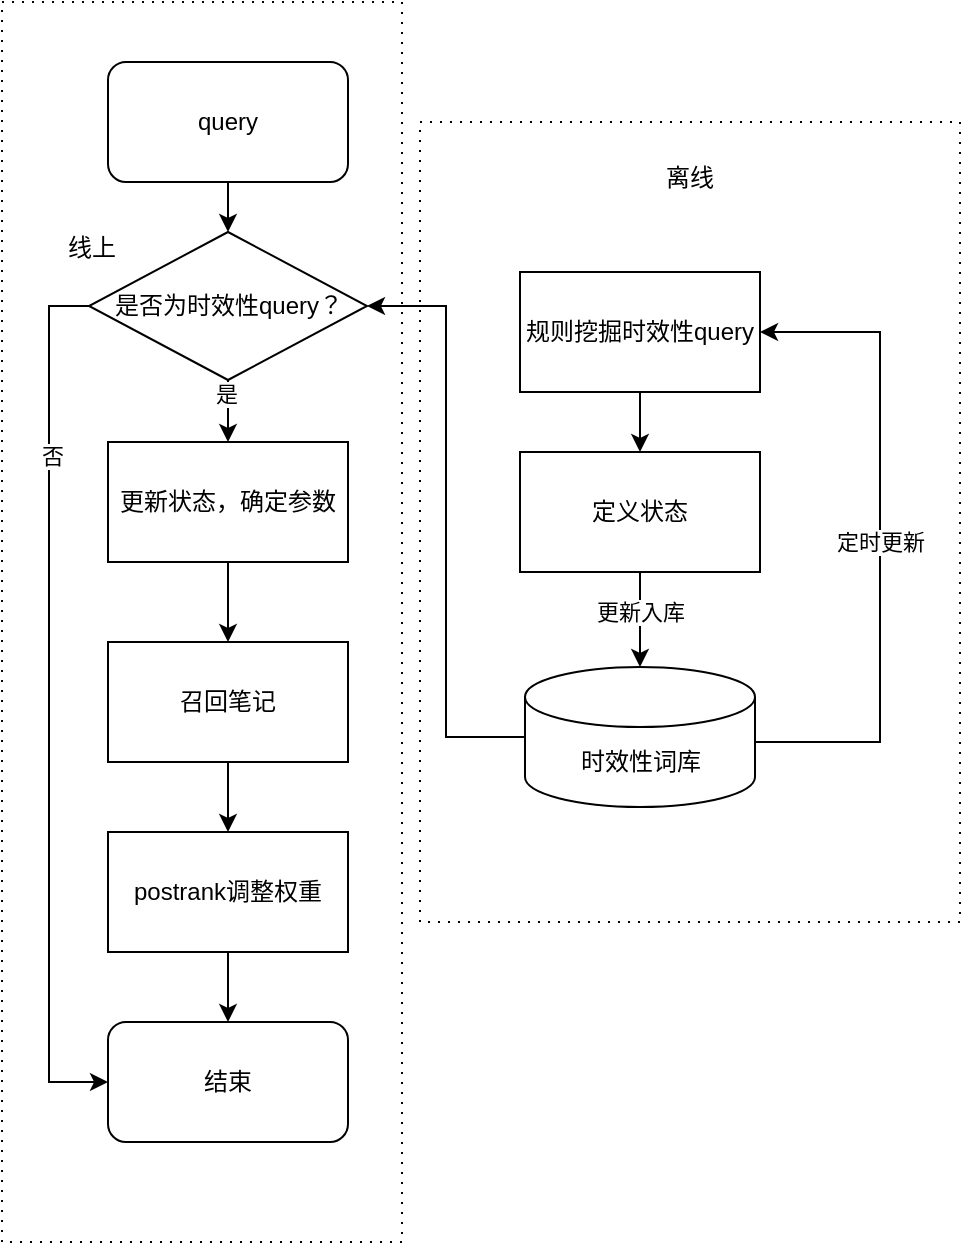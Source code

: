 <mxfile version="13.9.2" type="github">
  <diagram id="3wP3CYW0FM_uqGQw4saJ" name="Page-1">
    <mxGraphModel dx="1166" dy="706" grid="0" gridSize="10" guides="1" tooltips="1" connect="1" arrows="1" fold="1" page="1" pageScale="1" pageWidth="827" pageHeight="1169" math="0" shadow="0">
      <root>
        <mxCell id="0" />
        <mxCell id="1" parent="0" />
        <mxCell id="k7d0v9CwgHbeBsW23cDr-24" value="线上&amp;nbsp; &amp;nbsp; &amp;nbsp; &amp;nbsp; &amp;nbsp; &amp;nbsp; &amp;nbsp; &amp;nbsp; &amp;nbsp; &amp;nbsp; &amp;nbsp; &amp;nbsp; &amp;nbsp; &amp;nbsp; &amp;nbsp; &amp;nbsp; &amp;nbsp;&lt;br&gt;&lt;br&gt;&lt;br&gt;&lt;br&gt;&amp;nbsp; &amp;nbsp; &amp;nbsp; &amp;nbsp; &amp;nbsp; &amp;nbsp; &amp;nbsp; &amp;nbsp; &amp;nbsp; &amp;nbsp; &amp;nbsp; &amp;nbsp; &amp;nbsp; &amp;nbsp; &amp;nbsp; &amp;nbsp; &amp;nbsp; &amp;nbsp; &amp;nbsp;&lt;br&gt;&lt;br&gt;&lt;br&gt;&lt;br&gt;&lt;br&gt;&lt;br&gt;&lt;br&gt;&lt;br&gt;&lt;br&gt;&lt;br&gt;&lt;br&gt;&lt;br&gt;&lt;br&gt;&lt;br&gt;&lt;br&gt;&lt;br&gt;&lt;br&gt;&lt;br&gt;&lt;br&gt;&lt;br&gt;&lt;br&gt;&lt;br&gt;&lt;br&gt;" style="rounded=0;whiteSpace=wrap;html=1;dashed=1;dashPattern=1 4;" vertex="1" parent="1">
          <mxGeometry x="241" y="110" width="200" height="620" as="geometry" />
        </mxCell>
        <mxCell id="k7d0v9CwgHbeBsW23cDr-23" value="离线&lt;br&gt;&lt;br&gt;&lt;br&gt;&lt;br&gt;&lt;br&gt;&lt;br&gt;&lt;br&gt;&lt;br&gt;&lt;br&gt;&lt;br&gt;&lt;br&gt;&lt;br&gt;&lt;br&gt;&lt;br&gt;&lt;br&gt;&lt;br&gt;&lt;br&gt;&lt;br&gt;&lt;br&gt;&lt;br&gt;&lt;br&gt;&lt;br&gt;&lt;br&gt;&lt;br&gt;&lt;br&gt;" style="rounded=0;whiteSpace=wrap;html=1;dashed=1;dashPattern=1 4;" vertex="1" parent="1">
          <mxGeometry x="450" y="170" width="270" height="400" as="geometry" />
        </mxCell>
        <mxCell id="k7d0v9CwgHbeBsW23cDr-27" style="edgeStyle=orthogonalEdgeStyle;rounded=0;orthogonalLoop=1;jettySize=auto;html=1;exitX=0.5;exitY=1;exitDx=0;exitDy=0;entryX=0.5;entryY=0;entryDx=0;entryDy=0;" edge="1" parent="1" source="k7d0v9CwgHbeBsW23cDr-1" target="k7d0v9CwgHbeBsW23cDr-25">
          <mxGeometry relative="1" as="geometry" />
        </mxCell>
        <mxCell id="k7d0v9CwgHbeBsW23cDr-1" value="query" style="rounded=1;whiteSpace=wrap;html=1;" vertex="1" parent="1">
          <mxGeometry x="294" y="140" width="120" height="60" as="geometry" />
        </mxCell>
        <mxCell id="k7d0v9CwgHbeBsW23cDr-6" style="edgeStyle=orthogonalEdgeStyle;rounded=0;orthogonalLoop=1;jettySize=auto;html=1;exitX=0.5;exitY=1;exitDx=0;exitDy=0;" edge="1" parent="1" source="k7d0v9CwgHbeBsW23cDr-2" target="k7d0v9CwgHbeBsW23cDr-5">
          <mxGeometry relative="1" as="geometry" />
        </mxCell>
        <mxCell id="k7d0v9CwgHbeBsW23cDr-2" value="规则挖掘时效性query" style="rounded=0;whiteSpace=wrap;html=1;" vertex="1" parent="1">
          <mxGeometry x="500" y="245" width="120" height="60" as="geometry" />
        </mxCell>
        <mxCell id="k7d0v9CwgHbeBsW23cDr-18" value="定时更新" style="edgeStyle=orthogonalEdgeStyle;rounded=0;orthogonalLoop=1;jettySize=auto;html=1;exitX=1;exitY=0.5;exitDx=0;exitDy=0;exitPerimeter=0;entryX=1;entryY=0.5;entryDx=0;entryDy=0;" edge="1" parent="1" source="k7d0v9CwgHbeBsW23cDr-3" target="k7d0v9CwgHbeBsW23cDr-2">
          <mxGeometry relative="1" as="geometry">
            <Array as="points">
              <mxPoint x="618" y="480" />
              <mxPoint x="680" y="480" />
              <mxPoint x="680" y="275" />
            </Array>
          </mxGeometry>
        </mxCell>
        <mxCell id="k7d0v9CwgHbeBsW23cDr-32" style="edgeStyle=orthogonalEdgeStyle;rounded=0;orthogonalLoop=1;jettySize=auto;html=1;exitX=0;exitY=0.5;exitDx=0;exitDy=0;exitPerimeter=0;entryX=1;entryY=0.5;entryDx=0;entryDy=0;" edge="1" parent="1" source="k7d0v9CwgHbeBsW23cDr-3" target="k7d0v9CwgHbeBsW23cDr-25">
          <mxGeometry relative="1" as="geometry" />
        </mxCell>
        <mxCell id="k7d0v9CwgHbeBsW23cDr-3" value="时效性词库" style="shape=cylinder3;whiteSpace=wrap;html=1;boundedLbl=1;backgroundOutline=1;size=15;" vertex="1" parent="1">
          <mxGeometry x="502.5" y="442.5" width="115" height="70" as="geometry" />
        </mxCell>
        <mxCell id="k7d0v9CwgHbeBsW23cDr-7" style="edgeStyle=orthogonalEdgeStyle;rounded=0;orthogonalLoop=1;jettySize=auto;html=1;exitX=0.5;exitY=1;exitDx=0;exitDy=0;entryX=0.5;entryY=0;entryDx=0;entryDy=0;entryPerimeter=0;" edge="1" parent="1" source="k7d0v9CwgHbeBsW23cDr-5" target="k7d0v9CwgHbeBsW23cDr-3">
          <mxGeometry relative="1" as="geometry" />
        </mxCell>
        <mxCell id="k7d0v9CwgHbeBsW23cDr-8" value="更新入库" style="edgeLabel;html=1;align=center;verticalAlign=middle;resizable=0;points=[];" vertex="1" connectable="0" parent="k7d0v9CwgHbeBsW23cDr-7">
          <mxGeometry x="-0.553" y="-2" relative="1" as="geometry">
            <mxPoint x="2" y="9" as="offset" />
          </mxGeometry>
        </mxCell>
        <mxCell id="k7d0v9CwgHbeBsW23cDr-5" value="定义状态" style="rounded=0;whiteSpace=wrap;html=1;" vertex="1" parent="1">
          <mxGeometry x="500" y="335" width="120" height="60" as="geometry" />
        </mxCell>
        <mxCell id="k7d0v9CwgHbeBsW23cDr-20" style="edgeStyle=orthogonalEdgeStyle;rounded=0;orthogonalLoop=1;jettySize=auto;html=1;entryX=0.5;entryY=0;entryDx=0;entryDy=0;" edge="1" parent="1" source="k7d0v9CwgHbeBsW23cDr-14" target="k7d0v9CwgHbeBsW23cDr-15">
          <mxGeometry relative="1" as="geometry" />
        </mxCell>
        <mxCell id="k7d0v9CwgHbeBsW23cDr-14" value="更新状态，确定参数" style="rounded=0;whiteSpace=wrap;html=1;" vertex="1" parent="1">
          <mxGeometry x="294" y="330" width="120" height="60" as="geometry" />
        </mxCell>
        <mxCell id="k7d0v9CwgHbeBsW23cDr-21" style="edgeStyle=orthogonalEdgeStyle;rounded=0;orthogonalLoop=1;jettySize=auto;html=1;exitX=0.5;exitY=1;exitDx=0;exitDy=0;entryX=0.5;entryY=0;entryDx=0;entryDy=0;" edge="1" parent="1" source="k7d0v9CwgHbeBsW23cDr-15" target="k7d0v9CwgHbeBsW23cDr-16">
          <mxGeometry relative="1" as="geometry" />
        </mxCell>
        <mxCell id="k7d0v9CwgHbeBsW23cDr-15" value="&lt;span&gt;召回笔记&lt;/span&gt;" style="rounded=0;whiteSpace=wrap;html=1;" vertex="1" parent="1">
          <mxGeometry x="294" y="430" width="120" height="60" as="geometry" />
        </mxCell>
        <mxCell id="k7d0v9CwgHbeBsW23cDr-22" style="edgeStyle=orthogonalEdgeStyle;rounded=0;orthogonalLoop=1;jettySize=auto;html=1;exitX=0.5;exitY=1;exitDx=0;exitDy=0;entryX=0.5;entryY=0;entryDx=0;entryDy=0;" edge="1" parent="1" source="k7d0v9CwgHbeBsW23cDr-16" target="k7d0v9CwgHbeBsW23cDr-17">
          <mxGeometry relative="1" as="geometry" />
        </mxCell>
        <mxCell id="k7d0v9CwgHbeBsW23cDr-16" value="postrank调整权重" style="rounded=0;whiteSpace=wrap;html=1;" vertex="1" parent="1">
          <mxGeometry x="294" y="525" width="120" height="60" as="geometry" />
        </mxCell>
        <mxCell id="k7d0v9CwgHbeBsW23cDr-17" value="结束" style="rounded=1;whiteSpace=wrap;html=1;" vertex="1" parent="1">
          <mxGeometry x="294" y="620" width="120" height="60" as="geometry" />
        </mxCell>
        <mxCell id="k7d0v9CwgHbeBsW23cDr-26" style="edgeStyle=orthogonalEdgeStyle;rounded=0;orthogonalLoop=1;jettySize=auto;html=1;entryX=0.5;entryY=0;entryDx=0;entryDy=0;" edge="1" parent="1" source="k7d0v9CwgHbeBsW23cDr-25" target="k7d0v9CwgHbeBsW23cDr-14">
          <mxGeometry relative="1" as="geometry" />
        </mxCell>
        <mxCell id="k7d0v9CwgHbeBsW23cDr-28" value="是" style="edgeLabel;html=1;align=center;verticalAlign=middle;resizable=0;points=[];" vertex="1" connectable="0" parent="k7d0v9CwgHbeBsW23cDr-26">
          <mxGeometry x="0.184" y="4" relative="1" as="geometry">
            <mxPoint x="-5" y="-4" as="offset" />
          </mxGeometry>
        </mxCell>
        <mxCell id="k7d0v9CwgHbeBsW23cDr-30" style="edgeStyle=orthogonalEdgeStyle;rounded=0;orthogonalLoop=1;jettySize=auto;html=1;exitX=0;exitY=0.5;exitDx=0;exitDy=0;entryX=0;entryY=0.5;entryDx=0;entryDy=0;" edge="1" parent="1" source="k7d0v9CwgHbeBsW23cDr-25" target="k7d0v9CwgHbeBsW23cDr-17">
          <mxGeometry relative="1" as="geometry" />
        </mxCell>
        <mxCell id="k7d0v9CwgHbeBsW23cDr-31" value="否" style="edgeLabel;html=1;align=center;verticalAlign=middle;resizable=0;points=[];" vertex="1" connectable="0" parent="k7d0v9CwgHbeBsW23cDr-30">
          <mxGeometry x="-0.566" y="1" relative="1" as="geometry">
            <mxPoint as="offset" />
          </mxGeometry>
        </mxCell>
        <mxCell id="k7d0v9CwgHbeBsW23cDr-25" value="是否为时效性query？" style="rhombus;whiteSpace=wrap;html=1;" vertex="1" parent="1">
          <mxGeometry x="284.5" y="225" width="139" height="74" as="geometry" />
        </mxCell>
      </root>
    </mxGraphModel>
  </diagram>
</mxfile>
